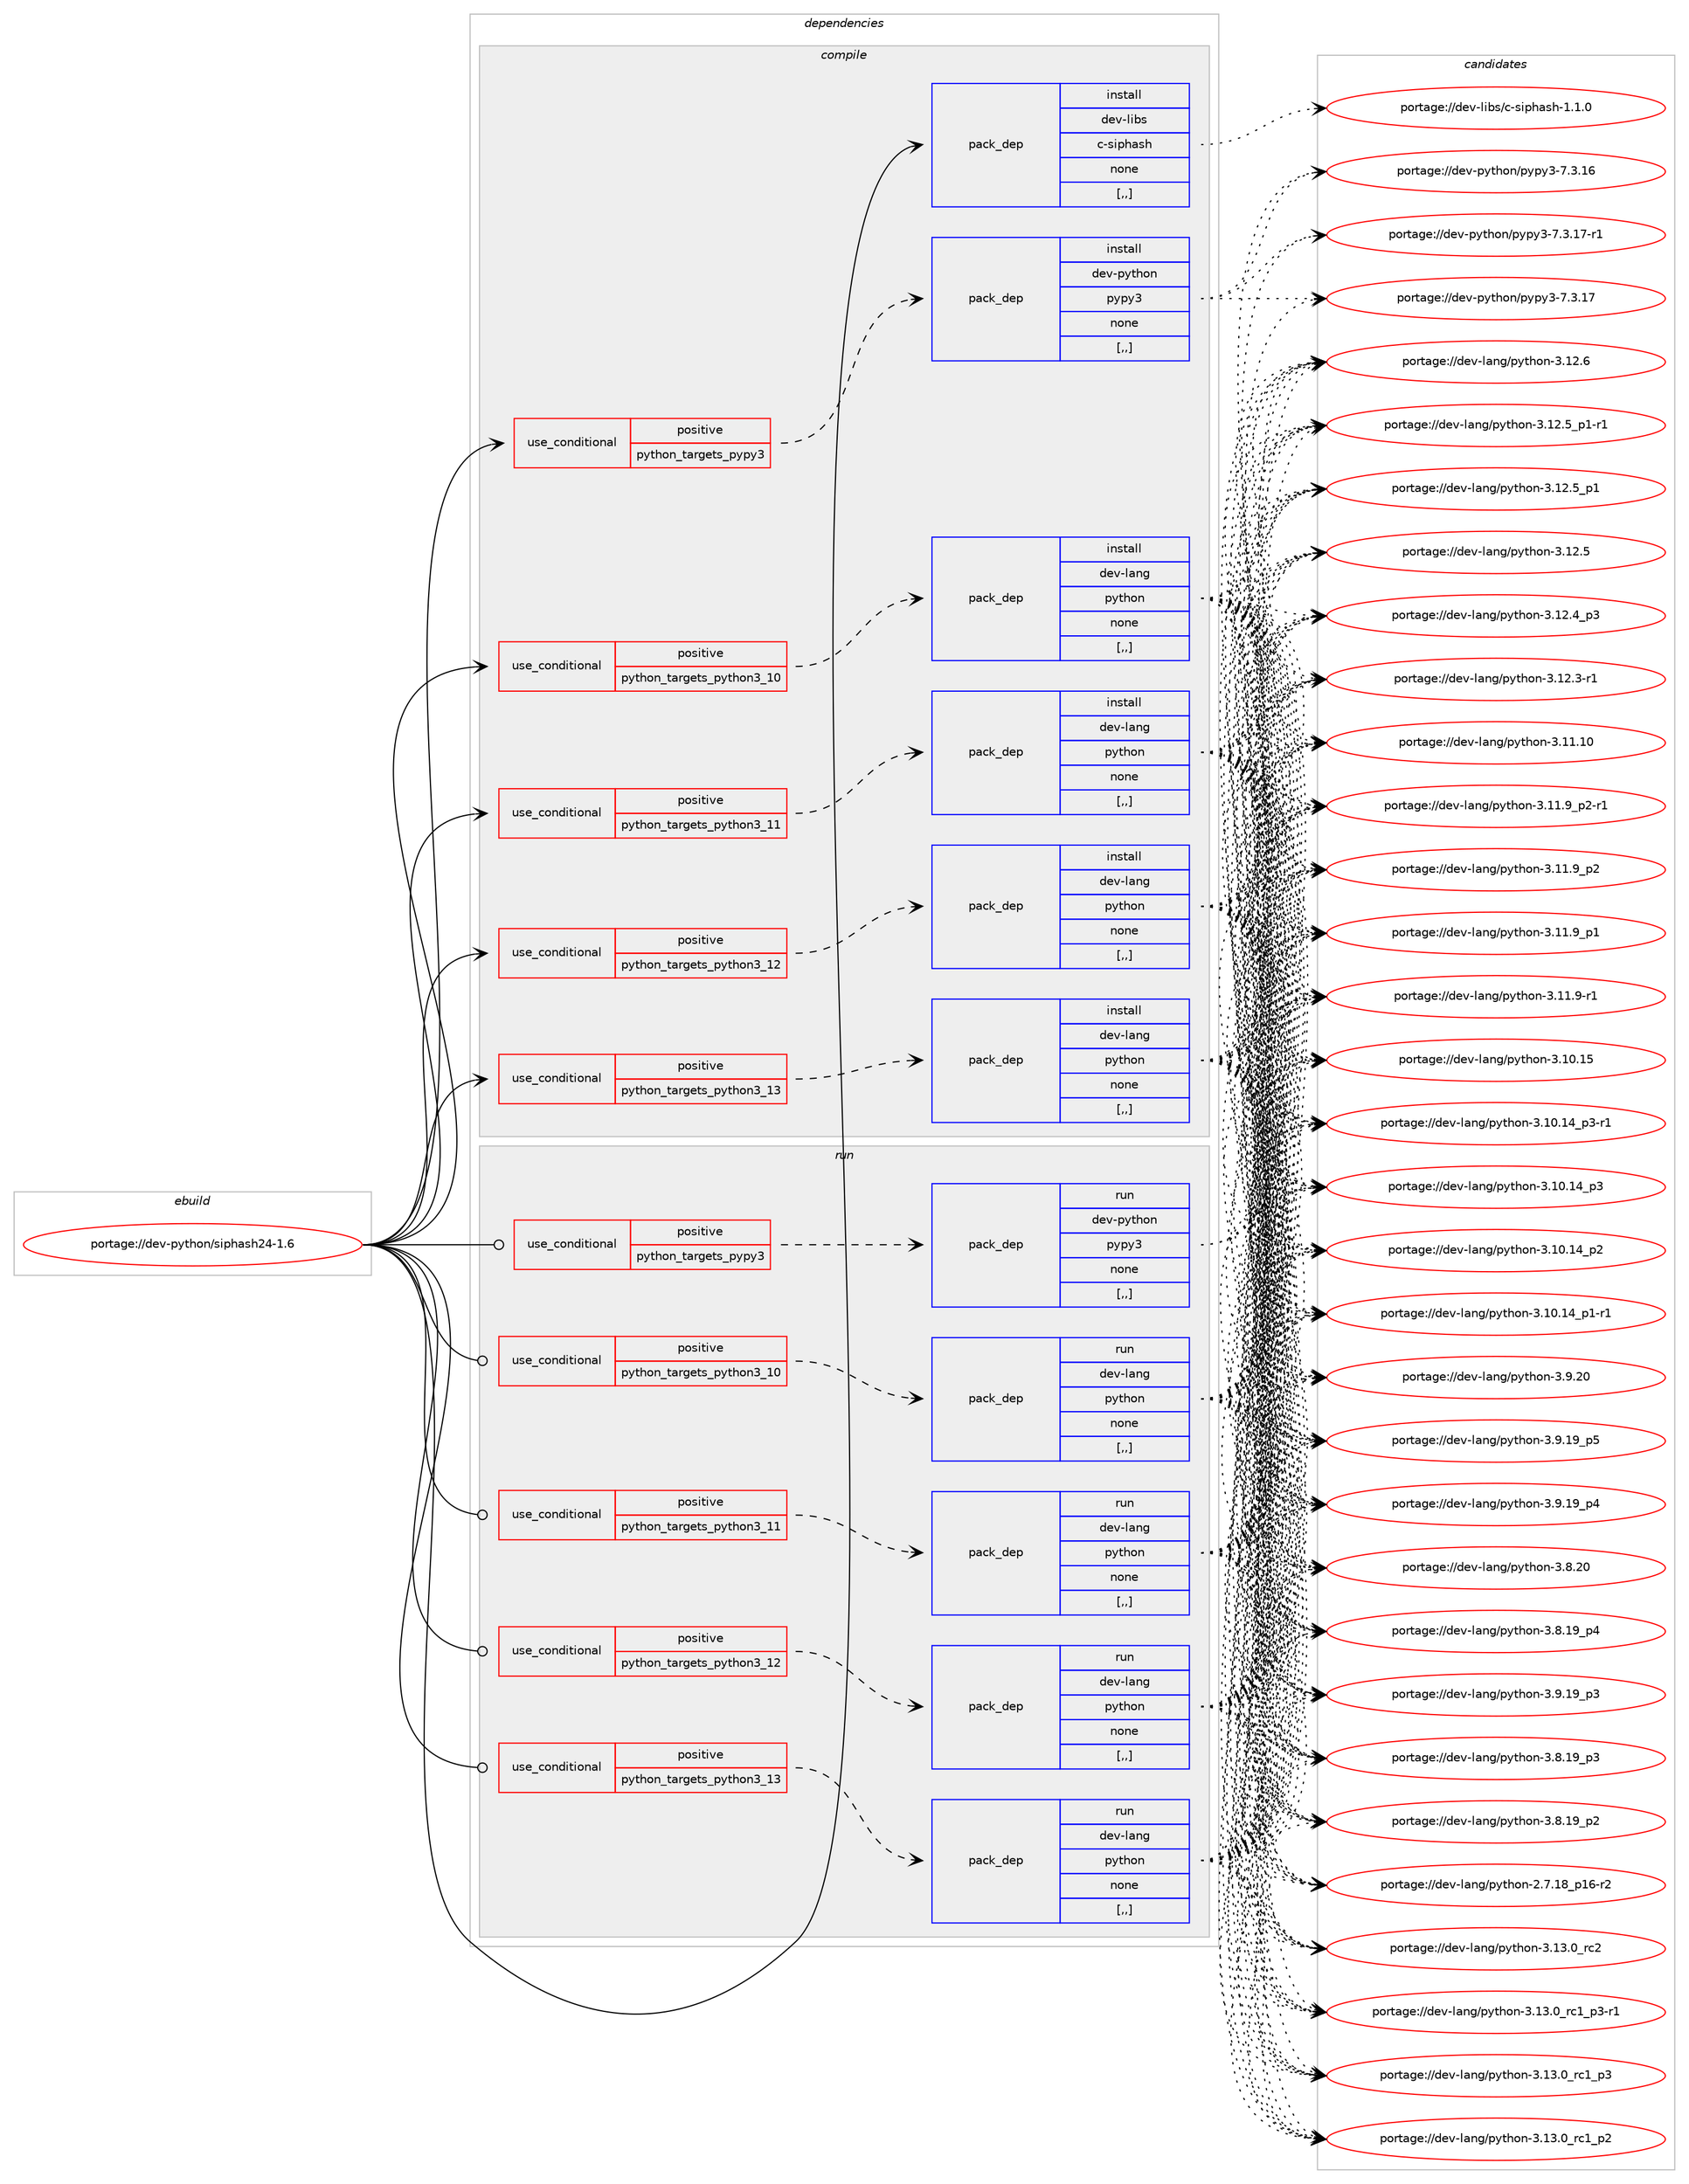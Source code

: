 digraph prolog {

# *************
# Graph options
# *************

newrank=true;
concentrate=true;
compound=true;
graph [rankdir=LR,fontname=Helvetica,fontsize=10,ranksep=1.5];#, ranksep=2.5, nodesep=0.2];
edge  [arrowhead=vee];
node  [fontname=Helvetica,fontsize=10];

# **********
# The ebuild
# **********

subgraph cluster_leftcol {
color=gray;
label=<<i>ebuild</i>>;
id [label="portage://dev-python/siphash24-1.6", color=red, width=4, href="../dev-python/siphash24-1.6.svg"];
}

# ****************
# The dependencies
# ****************

subgraph cluster_midcol {
color=gray;
label=<<i>dependencies</i>>;
subgraph cluster_compile {
fillcolor="#eeeeee";
style=filled;
label=<<i>compile</i>>;
subgraph cond170293 {
dependency658802 [label=<<TABLE BORDER="0" CELLBORDER="1" CELLSPACING="0" CELLPADDING="4"><TR><TD ROWSPAN="3" CELLPADDING="10">use_conditional</TD></TR><TR><TD>positive</TD></TR><TR><TD>python_targets_pypy3</TD></TR></TABLE>>, shape=none, color=red];
subgraph pack483647 {
dependency658803 [label=<<TABLE BORDER="0" CELLBORDER="1" CELLSPACING="0" CELLPADDING="4" WIDTH="220"><TR><TD ROWSPAN="6" CELLPADDING="30">pack_dep</TD></TR><TR><TD WIDTH="110">install</TD></TR><TR><TD>dev-python</TD></TR><TR><TD>pypy3</TD></TR><TR><TD>none</TD></TR><TR><TD>[,,]</TD></TR></TABLE>>, shape=none, color=blue];
}
dependency658802:e -> dependency658803:w [weight=20,style="dashed",arrowhead="vee"];
}
id:e -> dependency658802:w [weight=20,style="solid",arrowhead="vee"];
subgraph cond170294 {
dependency658804 [label=<<TABLE BORDER="0" CELLBORDER="1" CELLSPACING="0" CELLPADDING="4"><TR><TD ROWSPAN="3" CELLPADDING="10">use_conditional</TD></TR><TR><TD>positive</TD></TR><TR><TD>python_targets_python3_10</TD></TR></TABLE>>, shape=none, color=red];
subgraph pack483648 {
dependency658805 [label=<<TABLE BORDER="0" CELLBORDER="1" CELLSPACING="0" CELLPADDING="4" WIDTH="220"><TR><TD ROWSPAN="6" CELLPADDING="30">pack_dep</TD></TR><TR><TD WIDTH="110">install</TD></TR><TR><TD>dev-lang</TD></TR><TR><TD>python</TD></TR><TR><TD>none</TD></TR><TR><TD>[,,]</TD></TR></TABLE>>, shape=none, color=blue];
}
dependency658804:e -> dependency658805:w [weight=20,style="dashed",arrowhead="vee"];
}
id:e -> dependency658804:w [weight=20,style="solid",arrowhead="vee"];
subgraph cond170295 {
dependency658806 [label=<<TABLE BORDER="0" CELLBORDER="1" CELLSPACING="0" CELLPADDING="4"><TR><TD ROWSPAN="3" CELLPADDING="10">use_conditional</TD></TR><TR><TD>positive</TD></TR><TR><TD>python_targets_python3_11</TD></TR></TABLE>>, shape=none, color=red];
subgraph pack483649 {
dependency658807 [label=<<TABLE BORDER="0" CELLBORDER="1" CELLSPACING="0" CELLPADDING="4" WIDTH="220"><TR><TD ROWSPAN="6" CELLPADDING="30">pack_dep</TD></TR><TR><TD WIDTH="110">install</TD></TR><TR><TD>dev-lang</TD></TR><TR><TD>python</TD></TR><TR><TD>none</TD></TR><TR><TD>[,,]</TD></TR></TABLE>>, shape=none, color=blue];
}
dependency658806:e -> dependency658807:w [weight=20,style="dashed",arrowhead="vee"];
}
id:e -> dependency658806:w [weight=20,style="solid",arrowhead="vee"];
subgraph cond170296 {
dependency658808 [label=<<TABLE BORDER="0" CELLBORDER="1" CELLSPACING="0" CELLPADDING="4"><TR><TD ROWSPAN="3" CELLPADDING="10">use_conditional</TD></TR><TR><TD>positive</TD></TR><TR><TD>python_targets_python3_12</TD></TR></TABLE>>, shape=none, color=red];
subgraph pack483650 {
dependency658809 [label=<<TABLE BORDER="0" CELLBORDER="1" CELLSPACING="0" CELLPADDING="4" WIDTH="220"><TR><TD ROWSPAN="6" CELLPADDING="30">pack_dep</TD></TR><TR><TD WIDTH="110">install</TD></TR><TR><TD>dev-lang</TD></TR><TR><TD>python</TD></TR><TR><TD>none</TD></TR><TR><TD>[,,]</TD></TR></TABLE>>, shape=none, color=blue];
}
dependency658808:e -> dependency658809:w [weight=20,style="dashed",arrowhead="vee"];
}
id:e -> dependency658808:w [weight=20,style="solid",arrowhead="vee"];
subgraph cond170297 {
dependency658810 [label=<<TABLE BORDER="0" CELLBORDER="1" CELLSPACING="0" CELLPADDING="4"><TR><TD ROWSPAN="3" CELLPADDING="10">use_conditional</TD></TR><TR><TD>positive</TD></TR><TR><TD>python_targets_python3_13</TD></TR></TABLE>>, shape=none, color=red];
subgraph pack483651 {
dependency658811 [label=<<TABLE BORDER="0" CELLBORDER="1" CELLSPACING="0" CELLPADDING="4" WIDTH="220"><TR><TD ROWSPAN="6" CELLPADDING="30">pack_dep</TD></TR><TR><TD WIDTH="110">install</TD></TR><TR><TD>dev-lang</TD></TR><TR><TD>python</TD></TR><TR><TD>none</TD></TR><TR><TD>[,,]</TD></TR></TABLE>>, shape=none, color=blue];
}
dependency658810:e -> dependency658811:w [weight=20,style="dashed",arrowhead="vee"];
}
id:e -> dependency658810:w [weight=20,style="solid",arrowhead="vee"];
subgraph pack483652 {
dependency658812 [label=<<TABLE BORDER="0" CELLBORDER="1" CELLSPACING="0" CELLPADDING="4" WIDTH="220"><TR><TD ROWSPAN="6" CELLPADDING="30">pack_dep</TD></TR><TR><TD WIDTH="110">install</TD></TR><TR><TD>dev-libs</TD></TR><TR><TD>c-siphash</TD></TR><TR><TD>none</TD></TR><TR><TD>[,,]</TD></TR></TABLE>>, shape=none, color=blue];
}
id:e -> dependency658812:w [weight=20,style="solid",arrowhead="vee"];
}
subgraph cluster_compileandrun {
fillcolor="#eeeeee";
style=filled;
label=<<i>compile and run</i>>;
}
subgraph cluster_run {
fillcolor="#eeeeee";
style=filled;
label=<<i>run</i>>;
subgraph cond170298 {
dependency658813 [label=<<TABLE BORDER="0" CELLBORDER="1" CELLSPACING="0" CELLPADDING="4"><TR><TD ROWSPAN="3" CELLPADDING="10">use_conditional</TD></TR><TR><TD>positive</TD></TR><TR><TD>python_targets_pypy3</TD></TR></TABLE>>, shape=none, color=red];
subgraph pack483653 {
dependency658814 [label=<<TABLE BORDER="0" CELLBORDER="1" CELLSPACING="0" CELLPADDING="4" WIDTH="220"><TR><TD ROWSPAN="6" CELLPADDING="30">pack_dep</TD></TR><TR><TD WIDTH="110">run</TD></TR><TR><TD>dev-python</TD></TR><TR><TD>pypy3</TD></TR><TR><TD>none</TD></TR><TR><TD>[,,]</TD></TR></TABLE>>, shape=none, color=blue];
}
dependency658813:e -> dependency658814:w [weight=20,style="dashed",arrowhead="vee"];
}
id:e -> dependency658813:w [weight=20,style="solid",arrowhead="odot"];
subgraph cond170299 {
dependency658815 [label=<<TABLE BORDER="0" CELLBORDER="1" CELLSPACING="0" CELLPADDING="4"><TR><TD ROWSPAN="3" CELLPADDING="10">use_conditional</TD></TR><TR><TD>positive</TD></TR><TR><TD>python_targets_python3_10</TD></TR></TABLE>>, shape=none, color=red];
subgraph pack483654 {
dependency658816 [label=<<TABLE BORDER="0" CELLBORDER="1" CELLSPACING="0" CELLPADDING="4" WIDTH="220"><TR><TD ROWSPAN="6" CELLPADDING="30">pack_dep</TD></TR><TR><TD WIDTH="110">run</TD></TR><TR><TD>dev-lang</TD></TR><TR><TD>python</TD></TR><TR><TD>none</TD></TR><TR><TD>[,,]</TD></TR></TABLE>>, shape=none, color=blue];
}
dependency658815:e -> dependency658816:w [weight=20,style="dashed",arrowhead="vee"];
}
id:e -> dependency658815:w [weight=20,style="solid",arrowhead="odot"];
subgraph cond170300 {
dependency658817 [label=<<TABLE BORDER="0" CELLBORDER="1" CELLSPACING="0" CELLPADDING="4"><TR><TD ROWSPAN="3" CELLPADDING="10">use_conditional</TD></TR><TR><TD>positive</TD></TR><TR><TD>python_targets_python3_11</TD></TR></TABLE>>, shape=none, color=red];
subgraph pack483655 {
dependency658818 [label=<<TABLE BORDER="0" CELLBORDER="1" CELLSPACING="0" CELLPADDING="4" WIDTH="220"><TR><TD ROWSPAN="6" CELLPADDING="30">pack_dep</TD></TR><TR><TD WIDTH="110">run</TD></TR><TR><TD>dev-lang</TD></TR><TR><TD>python</TD></TR><TR><TD>none</TD></TR><TR><TD>[,,]</TD></TR></TABLE>>, shape=none, color=blue];
}
dependency658817:e -> dependency658818:w [weight=20,style="dashed",arrowhead="vee"];
}
id:e -> dependency658817:w [weight=20,style="solid",arrowhead="odot"];
subgraph cond170301 {
dependency658819 [label=<<TABLE BORDER="0" CELLBORDER="1" CELLSPACING="0" CELLPADDING="4"><TR><TD ROWSPAN="3" CELLPADDING="10">use_conditional</TD></TR><TR><TD>positive</TD></TR><TR><TD>python_targets_python3_12</TD></TR></TABLE>>, shape=none, color=red];
subgraph pack483656 {
dependency658820 [label=<<TABLE BORDER="0" CELLBORDER="1" CELLSPACING="0" CELLPADDING="4" WIDTH="220"><TR><TD ROWSPAN="6" CELLPADDING="30">pack_dep</TD></TR><TR><TD WIDTH="110">run</TD></TR><TR><TD>dev-lang</TD></TR><TR><TD>python</TD></TR><TR><TD>none</TD></TR><TR><TD>[,,]</TD></TR></TABLE>>, shape=none, color=blue];
}
dependency658819:e -> dependency658820:w [weight=20,style="dashed",arrowhead="vee"];
}
id:e -> dependency658819:w [weight=20,style="solid",arrowhead="odot"];
subgraph cond170302 {
dependency658821 [label=<<TABLE BORDER="0" CELLBORDER="1" CELLSPACING="0" CELLPADDING="4"><TR><TD ROWSPAN="3" CELLPADDING="10">use_conditional</TD></TR><TR><TD>positive</TD></TR><TR><TD>python_targets_python3_13</TD></TR></TABLE>>, shape=none, color=red];
subgraph pack483657 {
dependency658822 [label=<<TABLE BORDER="0" CELLBORDER="1" CELLSPACING="0" CELLPADDING="4" WIDTH="220"><TR><TD ROWSPAN="6" CELLPADDING="30">pack_dep</TD></TR><TR><TD WIDTH="110">run</TD></TR><TR><TD>dev-lang</TD></TR><TR><TD>python</TD></TR><TR><TD>none</TD></TR><TR><TD>[,,]</TD></TR></TABLE>>, shape=none, color=blue];
}
dependency658821:e -> dependency658822:w [weight=20,style="dashed",arrowhead="vee"];
}
id:e -> dependency658821:w [weight=20,style="solid",arrowhead="odot"];
}
}

# **************
# The candidates
# **************

subgraph cluster_choices {
rank=same;
color=gray;
label=<<i>candidates</i>>;

subgraph choice483647 {
color=black;
nodesep=1;
choice100101118451121211161041111104711212111212151455546514649554511449 [label="portage://dev-python/pypy3-7.3.17-r1", color=red, width=4,href="../dev-python/pypy3-7.3.17-r1.svg"];
choice10010111845112121116104111110471121211121215145554651464955 [label="portage://dev-python/pypy3-7.3.17", color=red, width=4,href="../dev-python/pypy3-7.3.17.svg"];
choice10010111845112121116104111110471121211121215145554651464954 [label="portage://dev-python/pypy3-7.3.16", color=red, width=4,href="../dev-python/pypy3-7.3.16.svg"];
dependency658803:e -> choice100101118451121211161041111104711212111212151455546514649554511449:w [style=dotted,weight="100"];
dependency658803:e -> choice10010111845112121116104111110471121211121215145554651464955:w [style=dotted,weight="100"];
dependency658803:e -> choice10010111845112121116104111110471121211121215145554651464954:w [style=dotted,weight="100"];
}
subgraph choice483648 {
color=black;
nodesep=1;
choice10010111845108971101034711212111610411111045514649514648951149950 [label="portage://dev-lang/python-3.13.0_rc2", color=red, width=4,href="../dev-lang/python-3.13.0_rc2.svg"];
choice1001011184510897110103471121211161041111104551464951464895114994995112514511449 [label="portage://dev-lang/python-3.13.0_rc1_p3-r1", color=red, width=4,href="../dev-lang/python-3.13.0_rc1_p3-r1.svg"];
choice100101118451089711010347112121116104111110455146495146489511499499511251 [label="portage://dev-lang/python-3.13.0_rc1_p3", color=red, width=4,href="../dev-lang/python-3.13.0_rc1_p3.svg"];
choice100101118451089711010347112121116104111110455146495146489511499499511250 [label="portage://dev-lang/python-3.13.0_rc1_p2", color=red, width=4,href="../dev-lang/python-3.13.0_rc1_p2.svg"];
choice10010111845108971101034711212111610411111045514649504654 [label="portage://dev-lang/python-3.12.6", color=red, width=4,href="../dev-lang/python-3.12.6.svg"];
choice1001011184510897110103471121211161041111104551464950465395112494511449 [label="portage://dev-lang/python-3.12.5_p1-r1", color=red, width=4,href="../dev-lang/python-3.12.5_p1-r1.svg"];
choice100101118451089711010347112121116104111110455146495046539511249 [label="portage://dev-lang/python-3.12.5_p1", color=red, width=4,href="../dev-lang/python-3.12.5_p1.svg"];
choice10010111845108971101034711212111610411111045514649504653 [label="portage://dev-lang/python-3.12.5", color=red, width=4,href="../dev-lang/python-3.12.5.svg"];
choice100101118451089711010347112121116104111110455146495046529511251 [label="portage://dev-lang/python-3.12.4_p3", color=red, width=4,href="../dev-lang/python-3.12.4_p3.svg"];
choice100101118451089711010347112121116104111110455146495046514511449 [label="portage://dev-lang/python-3.12.3-r1", color=red, width=4,href="../dev-lang/python-3.12.3-r1.svg"];
choice1001011184510897110103471121211161041111104551464949464948 [label="portage://dev-lang/python-3.11.10", color=red, width=4,href="../dev-lang/python-3.11.10.svg"];
choice1001011184510897110103471121211161041111104551464949465795112504511449 [label="portage://dev-lang/python-3.11.9_p2-r1", color=red, width=4,href="../dev-lang/python-3.11.9_p2-r1.svg"];
choice100101118451089711010347112121116104111110455146494946579511250 [label="portage://dev-lang/python-3.11.9_p2", color=red, width=4,href="../dev-lang/python-3.11.9_p2.svg"];
choice100101118451089711010347112121116104111110455146494946579511249 [label="portage://dev-lang/python-3.11.9_p1", color=red, width=4,href="../dev-lang/python-3.11.9_p1.svg"];
choice100101118451089711010347112121116104111110455146494946574511449 [label="portage://dev-lang/python-3.11.9-r1", color=red, width=4,href="../dev-lang/python-3.11.9-r1.svg"];
choice1001011184510897110103471121211161041111104551464948464953 [label="portage://dev-lang/python-3.10.15", color=red, width=4,href="../dev-lang/python-3.10.15.svg"];
choice100101118451089711010347112121116104111110455146494846495295112514511449 [label="portage://dev-lang/python-3.10.14_p3-r1", color=red, width=4,href="../dev-lang/python-3.10.14_p3-r1.svg"];
choice10010111845108971101034711212111610411111045514649484649529511251 [label="portage://dev-lang/python-3.10.14_p3", color=red, width=4,href="../dev-lang/python-3.10.14_p3.svg"];
choice10010111845108971101034711212111610411111045514649484649529511250 [label="portage://dev-lang/python-3.10.14_p2", color=red, width=4,href="../dev-lang/python-3.10.14_p2.svg"];
choice100101118451089711010347112121116104111110455146494846495295112494511449 [label="portage://dev-lang/python-3.10.14_p1-r1", color=red, width=4,href="../dev-lang/python-3.10.14_p1-r1.svg"];
choice10010111845108971101034711212111610411111045514657465048 [label="portage://dev-lang/python-3.9.20", color=red, width=4,href="../dev-lang/python-3.9.20.svg"];
choice100101118451089711010347112121116104111110455146574649579511253 [label="portage://dev-lang/python-3.9.19_p5", color=red, width=4,href="../dev-lang/python-3.9.19_p5.svg"];
choice100101118451089711010347112121116104111110455146574649579511252 [label="portage://dev-lang/python-3.9.19_p4", color=red, width=4,href="../dev-lang/python-3.9.19_p4.svg"];
choice100101118451089711010347112121116104111110455146574649579511251 [label="portage://dev-lang/python-3.9.19_p3", color=red, width=4,href="../dev-lang/python-3.9.19_p3.svg"];
choice10010111845108971101034711212111610411111045514656465048 [label="portage://dev-lang/python-3.8.20", color=red, width=4,href="../dev-lang/python-3.8.20.svg"];
choice100101118451089711010347112121116104111110455146564649579511252 [label="portage://dev-lang/python-3.8.19_p4", color=red, width=4,href="../dev-lang/python-3.8.19_p4.svg"];
choice100101118451089711010347112121116104111110455146564649579511251 [label="portage://dev-lang/python-3.8.19_p3", color=red, width=4,href="../dev-lang/python-3.8.19_p3.svg"];
choice100101118451089711010347112121116104111110455146564649579511250 [label="portage://dev-lang/python-3.8.19_p2", color=red, width=4,href="../dev-lang/python-3.8.19_p2.svg"];
choice100101118451089711010347112121116104111110455046554649569511249544511450 [label="portage://dev-lang/python-2.7.18_p16-r2", color=red, width=4,href="../dev-lang/python-2.7.18_p16-r2.svg"];
dependency658805:e -> choice10010111845108971101034711212111610411111045514649514648951149950:w [style=dotted,weight="100"];
dependency658805:e -> choice1001011184510897110103471121211161041111104551464951464895114994995112514511449:w [style=dotted,weight="100"];
dependency658805:e -> choice100101118451089711010347112121116104111110455146495146489511499499511251:w [style=dotted,weight="100"];
dependency658805:e -> choice100101118451089711010347112121116104111110455146495146489511499499511250:w [style=dotted,weight="100"];
dependency658805:e -> choice10010111845108971101034711212111610411111045514649504654:w [style=dotted,weight="100"];
dependency658805:e -> choice1001011184510897110103471121211161041111104551464950465395112494511449:w [style=dotted,weight="100"];
dependency658805:e -> choice100101118451089711010347112121116104111110455146495046539511249:w [style=dotted,weight="100"];
dependency658805:e -> choice10010111845108971101034711212111610411111045514649504653:w [style=dotted,weight="100"];
dependency658805:e -> choice100101118451089711010347112121116104111110455146495046529511251:w [style=dotted,weight="100"];
dependency658805:e -> choice100101118451089711010347112121116104111110455146495046514511449:w [style=dotted,weight="100"];
dependency658805:e -> choice1001011184510897110103471121211161041111104551464949464948:w [style=dotted,weight="100"];
dependency658805:e -> choice1001011184510897110103471121211161041111104551464949465795112504511449:w [style=dotted,weight="100"];
dependency658805:e -> choice100101118451089711010347112121116104111110455146494946579511250:w [style=dotted,weight="100"];
dependency658805:e -> choice100101118451089711010347112121116104111110455146494946579511249:w [style=dotted,weight="100"];
dependency658805:e -> choice100101118451089711010347112121116104111110455146494946574511449:w [style=dotted,weight="100"];
dependency658805:e -> choice1001011184510897110103471121211161041111104551464948464953:w [style=dotted,weight="100"];
dependency658805:e -> choice100101118451089711010347112121116104111110455146494846495295112514511449:w [style=dotted,weight="100"];
dependency658805:e -> choice10010111845108971101034711212111610411111045514649484649529511251:w [style=dotted,weight="100"];
dependency658805:e -> choice10010111845108971101034711212111610411111045514649484649529511250:w [style=dotted,weight="100"];
dependency658805:e -> choice100101118451089711010347112121116104111110455146494846495295112494511449:w [style=dotted,weight="100"];
dependency658805:e -> choice10010111845108971101034711212111610411111045514657465048:w [style=dotted,weight="100"];
dependency658805:e -> choice100101118451089711010347112121116104111110455146574649579511253:w [style=dotted,weight="100"];
dependency658805:e -> choice100101118451089711010347112121116104111110455146574649579511252:w [style=dotted,weight="100"];
dependency658805:e -> choice100101118451089711010347112121116104111110455146574649579511251:w [style=dotted,weight="100"];
dependency658805:e -> choice10010111845108971101034711212111610411111045514656465048:w [style=dotted,weight="100"];
dependency658805:e -> choice100101118451089711010347112121116104111110455146564649579511252:w [style=dotted,weight="100"];
dependency658805:e -> choice100101118451089711010347112121116104111110455146564649579511251:w [style=dotted,weight="100"];
dependency658805:e -> choice100101118451089711010347112121116104111110455146564649579511250:w [style=dotted,weight="100"];
dependency658805:e -> choice100101118451089711010347112121116104111110455046554649569511249544511450:w [style=dotted,weight="100"];
}
subgraph choice483649 {
color=black;
nodesep=1;
choice10010111845108971101034711212111610411111045514649514648951149950 [label="portage://dev-lang/python-3.13.0_rc2", color=red, width=4,href="../dev-lang/python-3.13.0_rc2.svg"];
choice1001011184510897110103471121211161041111104551464951464895114994995112514511449 [label="portage://dev-lang/python-3.13.0_rc1_p3-r1", color=red, width=4,href="../dev-lang/python-3.13.0_rc1_p3-r1.svg"];
choice100101118451089711010347112121116104111110455146495146489511499499511251 [label="portage://dev-lang/python-3.13.0_rc1_p3", color=red, width=4,href="../dev-lang/python-3.13.0_rc1_p3.svg"];
choice100101118451089711010347112121116104111110455146495146489511499499511250 [label="portage://dev-lang/python-3.13.0_rc1_p2", color=red, width=4,href="../dev-lang/python-3.13.0_rc1_p2.svg"];
choice10010111845108971101034711212111610411111045514649504654 [label="portage://dev-lang/python-3.12.6", color=red, width=4,href="../dev-lang/python-3.12.6.svg"];
choice1001011184510897110103471121211161041111104551464950465395112494511449 [label="portage://dev-lang/python-3.12.5_p1-r1", color=red, width=4,href="../dev-lang/python-3.12.5_p1-r1.svg"];
choice100101118451089711010347112121116104111110455146495046539511249 [label="portage://dev-lang/python-3.12.5_p1", color=red, width=4,href="../dev-lang/python-3.12.5_p1.svg"];
choice10010111845108971101034711212111610411111045514649504653 [label="portage://dev-lang/python-3.12.5", color=red, width=4,href="../dev-lang/python-3.12.5.svg"];
choice100101118451089711010347112121116104111110455146495046529511251 [label="portage://dev-lang/python-3.12.4_p3", color=red, width=4,href="../dev-lang/python-3.12.4_p3.svg"];
choice100101118451089711010347112121116104111110455146495046514511449 [label="portage://dev-lang/python-3.12.3-r1", color=red, width=4,href="../dev-lang/python-3.12.3-r1.svg"];
choice1001011184510897110103471121211161041111104551464949464948 [label="portage://dev-lang/python-3.11.10", color=red, width=4,href="../dev-lang/python-3.11.10.svg"];
choice1001011184510897110103471121211161041111104551464949465795112504511449 [label="portage://dev-lang/python-3.11.9_p2-r1", color=red, width=4,href="../dev-lang/python-3.11.9_p2-r1.svg"];
choice100101118451089711010347112121116104111110455146494946579511250 [label="portage://dev-lang/python-3.11.9_p2", color=red, width=4,href="../dev-lang/python-3.11.9_p2.svg"];
choice100101118451089711010347112121116104111110455146494946579511249 [label="portage://dev-lang/python-3.11.9_p1", color=red, width=4,href="../dev-lang/python-3.11.9_p1.svg"];
choice100101118451089711010347112121116104111110455146494946574511449 [label="portage://dev-lang/python-3.11.9-r1", color=red, width=4,href="../dev-lang/python-3.11.9-r1.svg"];
choice1001011184510897110103471121211161041111104551464948464953 [label="portage://dev-lang/python-3.10.15", color=red, width=4,href="../dev-lang/python-3.10.15.svg"];
choice100101118451089711010347112121116104111110455146494846495295112514511449 [label="portage://dev-lang/python-3.10.14_p3-r1", color=red, width=4,href="../dev-lang/python-3.10.14_p3-r1.svg"];
choice10010111845108971101034711212111610411111045514649484649529511251 [label="portage://dev-lang/python-3.10.14_p3", color=red, width=4,href="../dev-lang/python-3.10.14_p3.svg"];
choice10010111845108971101034711212111610411111045514649484649529511250 [label="portage://dev-lang/python-3.10.14_p2", color=red, width=4,href="../dev-lang/python-3.10.14_p2.svg"];
choice100101118451089711010347112121116104111110455146494846495295112494511449 [label="portage://dev-lang/python-3.10.14_p1-r1", color=red, width=4,href="../dev-lang/python-3.10.14_p1-r1.svg"];
choice10010111845108971101034711212111610411111045514657465048 [label="portage://dev-lang/python-3.9.20", color=red, width=4,href="../dev-lang/python-3.9.20.svg"];
choice100101118451089711010347112121116104111110455146574649579511253 [label="portage://dev-lang/python-3.9.19_p5", color=red, width=4,href="../dev-lang/python-3.9.19_p5.svg"];
choice100101118451089711010347112121116104111110455146574649579511252 [label="portage://dev-lang/python-3.9.19_p4", color=red, width=4,href="../dev-lang/python-3.9.19_p4.svg"];
choice100101118451089711010347112121116104111110455146574649579511251 [label="portage://dev-lang/python-3.9.19_p3", color=red, width=4,href="../dev-lang/python-3.9.19_p3.svg"];
choice10010111845108971101034711212111610411111045514656465048 [label="portage://dev-lang/python-3.8.20", color=red, width=4,href="../dev-lang/python-3.8.20.svg"];
choice100101118451089711010347112121116104111110455146564649579511252 [label="portage://dev-lang/python-3.8.19_p4", color=red, width=4,href="../dev-lang/python-3.8.19_p4.svg"];
choice100101118451089711010347112121116104111110455146564649579511251 [label="portage://dev-lang/python-3.8.19_p3", color=red, width=4,href="../dev-lang/python-3.8.19_p3.svg"];
choice100101118451089711010347112121116104111110455146564649579511250 [label="portage://dev-lang/python-3.8.19_p2", color=red, width=4,href="../dev-lang/python-3.8.19_p2.svg"];
choice100101118451089711010347112121116104111110455046554649569511249544511450 [label="portage://dev-lang/python-2.7.18_p16-r2", color=red, width=4,href="../dev-lang/python-2.7.18_p16-r2.svg"];
dependency658807:e -> choice10010111845108971101034711212111610411111045514649514648951149950:w [style=dotted,weight="100"];
dependency658807:e -> choice1001011184510897110103471121211161041111104551464951464895114994995112514511449:w [style=dotted,weight="100"];
dependency658807:e -> choice100101118451089711010347112121116104111110455146495146489511499499511251:w [style=dotted,weight="100"];
dependency658807:e -> choice100101118451089711010347112121116104111110455146495146489511499499511250:w [style=dotted,weight="100"];
dependency658807:e -> choice10010111845108971101034711212111610411111045514649504654:w [style=dotted,weight="100"];
dependency658807:e -> choice1001011184510897110103471121211161041111104551464950465395112494511449:w [style=dotted,weight="100"];
dependency658807:e -> choice100101118451089711010347112121116104111110455146495046539511249:w [style=dotted,weight="100"];
dependency658807:e -> choice10010111845108971101034711212111610411111045514649504653:w [style=dotted,weight="100"];
dependency658807:e -> choice100101118451089711010347112121116104111110455146495046529511251:w [style=dotted,weight="100"];
dependency658807:e -> choice100101118451089711010347112121116104111110455146495046514511449:w [style=dotted,weight="100"];
dependency658807:e -> choice1001011184510897110103471121211161041111104551464949464948:w [style=dotted,weight="100"];
dependency658807:e -> choice1001011184510897110103471121211161041111104551464949465795112504511449:w [style=dotted,weight="100"];
dependency658807:e -> choice100101118451089711010347112121116104111110455146494946579511250:w [style=dotted,weight="100"];
dependency658807:e -> choice100101118451089711010347112121116104111110455146494946579511249:w [style=dotted,weight="100"];
dependency658807:e -> choice100101118451089711010347112121116104111110455146494946574511449:w [style=dotted,weight="100"];
dependency658807:e -> choice1001011184510897110103471121211161041111104551464948464953:w [style=dotted,weight="100"];
dependency658807:e -> choice100101118451089711010347112121116104111110455146494846495295112514511449:w [style=dotted,weight="100"];
dependency658807:e -> choice10010111845108971101034711212111610411111045514649484649529511251:w [style=dotted,weight="100"];
dependency658807:e -> choice10010111845108971101034711212111610411111045514649484649529511250:w [style=dotted,weight="100"];
dependency658807:e -> choice100101118451089711010347112121116104111110455146494846495295112494511449:w [style=dotted,weight="100"];
dependency658807:e -> choice10010111845108971101034711212111610411111045514657465048:w [style=dotted,weight="100"];
dependency658807:e -> choice100101118451089711010347112121116104111110455146574649579511253:w [style=dotted,weight="100"];
dependency658807:e -> choice100101118451089711010347112121116104111110455146574649579511252:w [style=dotted,weight="100"];
dependency658807:e -> choice100101118451089711010347112121116104111110455146574649579511251:w [style=dotted,weight="100"];
dependency658807:e -> choice10010111845108971101034711212111610411111045514656465048:w [style=dotted,weight="100"];
dependency658807:e -> choice100101118451089711010347112121116104111110455146564649579511252:w [style=dotted,weight="100"];
dependency658807:e -> choice100101118451089711010347112121116104111110455146564649579511251:w [style=dotted,weight="100"];
dependency658807:e -> choice100101118451089711010347112121116104111110455146564649579511250:w [style=dotted,weight="100"];
dependency658807:e -> choice100101118451089711010347112121116104111110455046554649569511249544511450:w [style=dotted,weight="100"];
}
subgraph choice483650 {
color=black;
nodesep=1;
choice10010111845108971101034711212111610411111045514649514648951149950 [label="portage://dev-lang/python-3.13.0_rc2", color=red, width=4,href="../dev-lang/python-3.13.0_rc2.svg"];
choice1001011184510897110103471121211161041111104551464951464895114994995112514511449 [label="portage://dev-lang/python-3.13.0_rc1_p3-r1", color=red, width=4,href="../dev-lang/python-3.13.0_rc1_p3-r1.svg"];
choice100101118451089711010347112121116104111110455146495146489511499499511251 [label="portage://dev-lang/python-3.13.0_rc1_p3", color=red, width=4,href="../dev-lang/python-3.13.0_rc1_p3.svg"];
choice100101118451089711010347112121116104111110455146495146489511499499511250 [label="portage://dev-lang/python-3.13.0_rc1_p2", color=red, width=4,href="../dev-lang/python-3.13.0_rc1_p2.svg"];
choice10010111845108971101034711212111610411111045514649504654 [label="portage://dev-lang/python-3.12.6", color=red, width=4,href="../dev-lang/python-3.12.6.svg"];
choice1001011184510897110103471121211161041111104551464950465395112494511449 [label="portage://dev-lang/python-3.12.5_p1-r1", color=red, width=4,href="../dev-lang/python-3.12.5_p1-r1.svg"];
choice100101118451089711010347112121116104111110455146495046539511249 [label="portage://dev-lang/python-3.12.5_p1", color=red, width=4,href="../dev-lang/python-3.12.5_p1.svg"];
choice10010111845108971101034711212111610411111045514649504653 [label="portage://dev-lang/python-3.12.5", color=red, width=4,href="../dev-lang/python-3.12.5.svg"];
choice100101118451089711010347112121116104111110455146495046529511251 [label="portage://dev-lang/python-3.12.4_p3", color=red, width=4,href="../dev-lang/python-3.12.4_p3.svg"];
choice100101118451089711010347112121116104111110455146495046514511449 [label="portage://dev-lang/python-3.12.3-r1", color=red, width=4,href="../dev-lang/python-3.12.3-r1.svg"];
choice1001011184510897110103471121211161041111104551464949464948 [label="portage://dev-lang/python-3.11.10", color=red, width=4,href="../dev-lang/python-3.11.10.svg"];
choice1001011184510897110103471121211161041111104551464949465795112504511449 [label="portage://dev-lang/python-3.11.9_p2-r1", color=red, width=4,href="../dev-lang/python-3.11.9_p2-r1.svg"];
choice100101118451089711010347112121116104111110455146494946579511250 [label="portage://dev-lang/python-3.11.9_p2", color=red, width=4,href="../dev-lang/python-3.11.9_p2.svg"];
choice100101118451089711010347112121116104111110455146494946579511249 [label="portage://dev-lang/python-3.11.9_p1", color=red, width=4,href="../dev-lang/python-3.11.9_p1.svg"];
choice100101118451089711010347112121116104111110455146494946574511449 [label="portage://dev-lang/python-3.11.9-r1", color=red, width=4,href="../dev-lang/python-3.11.9-r1.svg"];
choice1001011184510897110103471121211161041111104551464948464953 [label="portage://dev-lang/python-3.10.15", color=red, width=4,href="../dev-lang/python-3.10.15.svg"];
choice100101118451089711010347112121116104111110455146494846495295112514511449 [label="portage://dev-lang/python-3.10.14_p3-r1", color=red, width=4,href="../dev-lang/python-3.10.14_p3-r1.svg"];
choice10010111845108971101034711212111610411111045514649484649529511251 [label="portage://dev-lang/python-3.10.14_p3", color=red, width=4,href="../dev-lang/python-3.10.14_p3.svg"];
choice10010111845108971101034711212111610411111045514649484649529511250 [label="portage://dev-lang/python-3.10.14_p2", color=red, width=4,href="../dev-lang/python-3.10.14_p2.svg"];
choice100101118451089711010347112121116104111110455146494846495295112494511449 [label="portage://dev-lang/python-3.10.14_p1-r1", color=red, width=4,href="../dev-lang/python-3.10.14_p1-r1.svg"];
choice10010111845108971101034711212111610411111045514657465048 [label="portage://dev-lang/python-3.9.20", color=red, width=4,href="../dev-lang/python-3.9.20.svg"];
choice100101118451089711010347112121116104111110455146574649579511253 [label="portage://dev-lang/python-3.9.19_p5", color=red, width=4,href="../dev-lang/python-3.9.19_p5.svg"];
choice100101118451089711010347112121116104111110455146574649579511252 [label="portage://dev-lang/python-3.9.19_p4", color=red, width=4,href="../dev-lang/python-3.9.19_p4.svg"];
choice100101118451089711010347112121116104111110455146574649579511251 [label="portage://dev-lang/python-3.9.19_p3", color=red, width=4,href="../dev-lang/python-3.9.19_p3.svg"];
choice10010111845108971101034711212111610411111045514656465048 [label="portage://dev-lang/python-3.8.20", color=red, width=4,href="../dev-lang/python-3.8.20.svg"];
choice100101118451089711010347112121116104111110455146564649579511252 [label="portage://dev-lang/python-3.8.19_p4", color=red, width=4,href="../dev-lang/python-3.8.19_p4.svg"];
choice100101118451089711010347112121116104111110455146564649579511251 [label="portage://dev-lang/python-3.8.19_p3", color=red, width=4,href="../dev-lang/python-3.8.19_p3.svg"];
choice100101118451089711010347112121116104111110455146564649579511250 [label="portage://dev-lang/python-3.8.19_p2", color=red, width=4,href="../dev-lang/python-3.8.19_p2.svg"];
choice100101118451089711010347112121116104111110455046554649569511249544511450 [label="portage://dev-lang/python-2.7.18_p16-r2", color=red, width=4,href="../dev-lang/python-2.7.18_p16-r2.svg"];
dependency658809:e -> choice10010111845108971101034711212111610411111045514649514648951149950:w [style=dotted,weight="100"];
dependency658809:e -> choice1001011184510897110103471121211161041111104551464951464895114994995112514511449:w [style=dotted,weight="100"];
dependency658809:e -> choice100101118451089711010347112121116104111110455146495146489511499499511251:w [style=dotted,weight="100"];
dependency658809:e -> choice100101118451089711010347112121116104111110455146495146489511499499511250:w [style=dotted,weight="100"];
dependency658809:e -> choice10010111845108971101034711212111610411111045514649504654:w [style=dotted,weight="100"];
dependency658809:e -> choice1001011184510897110103471121211161041111104551464950465395112494511449:w [style=dotted,weight="100"];
dependency658809:e -> choice100101118451089711010347112121116104111110455146495046539511249:w [style=dotted,weight="100"];
dependency658809:e -> choice10010111845108971101034711212111610411111045514649504653:w [style=dotted,weight="100"];
dependency658809:e -> choice100101118451089711010347112121116104111110455146495046529511251:w [style=dotted,weight="100"];
dependency658809:e -> choice100101118451089711010347112121116104111110455146495046514511449:w [style=dotted,weight="100"];
dependency658809:e -> choice1001011184510897110103471121211161041111104551464949464948:w [style=dotted,weight="100"];
dependency658809:e -> choice1001011184510897110103471121211161041111104551464949465795112504511449:w [style=dotted,weight="100"];
dependency658809:e -> choice100101118451089711010347112121116104111110455146494946579511250:w [style=dotted,weight="100"];
dependency658809:e -> choice100101118451089711010347112121116104111110455146494946579511249:w [style=dotted,weight="100"];
dependency658809:e -> choice100101118451089711010347112121116104111110455146494946574511449:w [style=dotted,weight="100"];
dependency658809:e -> choice1001011184510897110103471121211161041111104551464948464953:w [style=dotted,weight="100"];
dependency658809:e -> choice100101118451089711010347112121116104111110455146494846495295112514511449:w [style=dotted,weight="100"];
dependency658809:e -> choice10010111845108971101034711212111610411111045514649484649529511251:w [style=dotted,weight="100"];
dependency658809:e -> choice10010111845108971101034711212111610411111045514649484649529511250:w [style=dotted,weight="100"];
dependency658809:e -> choice100101118451089711010347112121116104111110455146494846495295112494511449:w [style=dotted,weight="100"];
dependency658809:e -> choice10010111845108971101034711212111610411111045514657465048:w [style=dotted,weight="100"];
dependency658809:e -> choice100101118451089711010347112121116104111110455146574649579511253:w [style=dotted,weight="100"];
dependency658809:e -> choice100101118451089711010347112121116104111110455146574649579511252:w [style=dotted,weight="100"];
dependency658809:e -> choice100101118451089711010347112121116104111110455146574649579511251:w [style=dotted,weight="100"];
dependency658809:e -> choice10010111845108971101034711212111610411111045514656465048:w [style=dotted,weight="100"];
dependency658809:e -> choice100101118451089711010347112121116104111110455146564649579511252:w [style=dotted,weight="100"];
dependency658809:e -> choice100101118451089711010347112121116104111110455146564649579511251:w [style=dotted,weight="100"];
dependency658809:e -> choice100101118451089711010347112121116104111110455146564649579511250:w [style=dotted,weight="100"];
dependency658809:e -> choice100101118451089711010347112121116104111110455046554649569511249544511450:w [style=dotted,weight="100"];
}
subgraph choice483651 {
color=black;
nodesep=1;
choice10010111845108971101034711212111610411111045514649514648951149950 [label="portage://dev-lang/python-3.13.0_rc2", color=red, width=4,href="../dev-lang/python-3.13.0_rc2.svg"];
choice1001011184510897110103471121211161041111104551464951464895114994995112514511449 [label="portage://dev-lang/python-3.13.0_rc1_p3-r1", color=red, width=4,href="../dev-lang/python-3.13.0_rc1_p3-r1.svg"];
choice100101118451089711010347112121116104111110455146495146489511499499511251 [label="portage://dev-lang/python-3.13.0_rc1_p3", color=red, width=4,href="../dev-lang/python-3.13.0_rc1_p3.svg"];
choice100101118451089711010347112121116104111110455146495146489511499499511250 [label="portage://dev-lang/python-3.13.0_rc1_p2", color=red, width=4,href="../dev-lang/python-3.13.0_rc1_p2.svg"];
choice10010111845108971101034711212111610411111045514649504654 [label="portage://dev-lang/python-3.12.6", color=red, width=4,href="../dev-lang/python-3.12.6.svg"];
choice1001011184510897110103471121211161041111104551464950465395112494511449 [label="portage://dev-lang/python-3.12.5_p1-r1", color=red, width=4,href="../dev-lang/python-3.12.5_p1-r1.svg"];
choice100101118451089711010347112121116104111110455146495046539511249 [label="portage://dev-lang/python-3.12.5_p1", color=red, width=4,href="../dev-lang/python-3.12.5_p1.svg"];
choice10010111845108971101034711212111610411111045514649504653 [label="portage://dev-lang/python-3.12.5", color=red, width=4,href="../dev-lang/python-3.12.5.svg"];
choice100101118451089711010347112121116104111110455146495046529511251 [label="portage://dev-lang/python-3.12.4_p3", color=red, width=4,href="../dev-lang/python-3.12.4_p3.svg"];
choice100101118451089711010347112121116104111110455146495046514511449 [label="portage://dev-lang/python-3.12.3-r1", color=red, width=4,href="../dev-lang/python-3.12.3-r1.svg"];
choice1001011184510897110103471121211161041111104551464949464948 [label="portage://dev-lang/python-3.11.10", color=red, width=4,href="../dev-lang/python-3.11.10.svg"];
choice1001011184510897110103471121211161041111104551464949465795112504511449 [label="portage://dev-lang/python-3.11.9_p2-r1", color=red, width=4,href="../dev-lang/python-3.11.9_p2-r1.svg"];
choice100101118451089711010347112121116104111110455146494946579511250 [label="portage://dev-lang/python-3.11.9_p2", color=red, width=4,href="../dev-lang/python-3.11.9_p2.svg"];
choice100101118451089711010347112121116104111110455146494946579511249 [label="portage://dev-lang/python-3.11.9_p1", color=red, width=4,href="../dev-lang/python-3.11.9_p1.svg"];
choice100101118451089711010347112121116104111110455146494946574511449 [label="portage://dev-lang/python-3.11.9-r1", color=red, width=4,href="../dev-lang/python-3.11.9-r1.svg"];
choice1001011184510897110103471121211161041111104551464948464953 [label="portage://dev-lang/python-3.10.15", color=red, width=4,href="../dev-lang/python-3.10.15.svg"];
choice100101118451089711010347112121116104111110455146494846495295112514511449 [label="portage://dev-lang/python-3.10.14_p3-r1", color=red, width=4,href="../dev-lang/python-3.10.14_p3-r1.svg"];
choice10010111845108971101034711212111610411111045514649484649529511251 [label="portage://dev-lang/python-3.10.14_p3", color=red, width=4,href="../dev-lang/python-3.10.14_p3.svg"];
choice10010111845108971101034711212111610411111045514649484649529511250 [label="portage://dev-lang/python-3.10.14_p2", color=red, width=4,href="../dev-lang/python-3.10.14_p2.svg"];
choice100101118451089711010347112121116104111110455146494846495295112494511449 [label="portage://dev-lang/python-3.10.14_p1-r1", color=red, width=4,href="../dev-lang/python-3.10.14_p1-r1.svg"];
choice10010111845108971101034711212111610411111045514657465048 [label="portage://dev-lang/python-3.9.20", color=red, width=4,href="../dev-lang/python-3.9.20.svg"];
choice100101118451089711010347112121116104111110455146574649579511253 [label="portage://dev-lang/python-3.9.19_p5", color=red, width=4,href="../dev-lang/python-3.9.19_p5.svg"];
choice100101118451089711010347112121116104111110455146574649579511252 [label="portage://dev-lang/python-3.9.19_p4", color=red, width=4,href="../dev-lang/python-3.9.19_p4.svg"];
choice100101118451089711010347112121116104111110455146574649579511251 [label="portage://dev-lang/python-3.9.19_p3", color=red, width=4,href="../dev-lang/python-3.9.19_p3.svg"];
choice10010111845108971101034711212111610411111045514656465048 [label="portage://dev-lang/python-3.8.20", color=red, width=4,href="../dev-lang/python-3.8.20.svg"];
choice100101118451089711010347112121116104111110455146564649579511252 [label="portage://dev-lang/python-3.8.19_p4", color=red, width=4,href="../dev-lang/python-3.8.19_p4.svg"];
choice100101118451089711010347112121116104111110455146564649579511251 [label="portage://dev-lang/python-3.8.19_p3", color=red, width=4,href="../dev-lang/python-3.8.19_p3.svg"];
choice100101118451089711010347112121116104111110455146564649579511250 [label="portage://dev-lang/python-3.8.19_p2", color=red, width=4,href="../dev-lang/python-3.8.19_p2.svg"];
choice100101118451089711010347112121116104111110455046554649569511249544511450 [label="portage://dev-lang/python-2.7.18_p16-r2", color=red, width=4,href="../dev-lang/python-2.7.18_p16-r2.svg"];
dependency658811:e -> choice10010111845108971101034711212111610411111045514649514648951149950:w [style=dotted,weight="100"];
dependency658811:e -> choice1001011184510897110103471121211161041111104551464951464895114994995112514511449:w [style=dotted,weight="100"];
dependency658811:e -> choice100101118451089711010347112121116104111110455146495146489511499499511251:w [style=dotted,weight="100"];
dependency658811:e -> choice100101118451089711010347112121116104111110455146495146489511499499511250:w [style=dotted,weight="100"];
dependency658811:e -> choice10010111845108971101034711212111610411111045514649504654:w [style=dotted,weight="100"];
dependency658811:e -> choice1001011184510897110103471121211161041111104551464950465395112494511449:w [style=dotted,weight="100"];
dependency658811:e -> choice100101118451089711010347112121116104111110455146495046539511249:w [style=dotted,weight="100"];
dependency658811:e -> choice10010111845108971101034711212111610411111045514649504653:w [style=dotted,weight="100"];
dependency658811:e -> choice100101118451089711010347112121116104111110455146495046529511251:w [style=dotted,weight="100"];
dependency658811:e -> choice100101118451089711010347112121116104111110455146495046514511449:w [style=dotted,weight="100"];
dependency658811:e -> choice1001011184510897110103471121211161041111104551464949464948:w [style=dotted,weight="100"];
dependency658811:e -> choice1001011184510897110103471121211161041111104551464949465795112504511449:w [style=dotted,weight="100"];
dependency658811:e -> choice100101118451089711010347112121116104111110455146494946579511250:w [style=dotted,weight="100"];
dependency658811:e -> choice100101118451089711010347112121116104111110455146494946579511249:w [style=dotted,weight="100"];
dependency658811:e -> choice100101118451089711010347112121116104111110455146494946574511449:w [style=dotted,weight="100"];
dependency658811:e -> choice1001011184510897110103471121211161041111104551464948464953:w [style=dotted,weight="100"];
dependency658811:e -> choice100101118451089711010347112121116104111110455146494846495295112514511449:w [style=dotted,weight="100"];
dependency658811:e -> choice10010111845108971101034711212111610411111045514649484649529511251:w [style=dotted,weight="100"];
dependency658811:e -> choice10010111845108971101034711212111610411111045514649484649529511250:w [style=dotted,weight="100"];
dependency658811:e -> choice100101118451089711010347112121116104111110455146494846495295112494511449:w [style=dotted,weight="100"];
dependency658811:e -> choice10010111845108971101034711212111610411111045514657465048:w [style=dotted,weight="100"];
dependency658811:e -> choice100101118451089711010347112121116104111110455146574649579511253:w [style=dotted,weight="100"];
dependency658811:e -> choice100101118451089711010347112121116104111110455146574649579511252:w [style=dotted,weight="100"];
dependency658811:e -> choice100101118451089711010347112121116104111110455146574649579511251:w [style=dotted,weight="100"];
dependency658811:e -> choice10010111845108971101034711212111610411111045514656465048:w [style=dotted,weight="100"];
dependency658811:e -> choice100101118451089711010347112121116104111110455146564649579511252:w [style=dotted,weight="100"];
dependency658811:e -> choice100101118451089711010347112121116104111110455146564649579511251:w [style=dotted,weight="100"];
dependency658811:e -> choice100101118451089711010347112121116104111110455146564649579511250:w [style=dotted,weight="100"];
dependency658811:e -> choice100101118451089711010347112121116104111110455046554649569511249544511450:w [style=dotted,weight="100"];
}
subgraph choice483652 {
color=black;
nodesep=1;
choice100101118451081059811547994511510511210497115104454946494648 [label="portage://dev-libs/c-siphash-1.1.0", color=red, width=4,href="../dev-libs/c-siphash-1.1.0.svg"];
dependency658812:e -> choice100101118451081059811547994511510511210497115104454946494648:w [style=dotted,weight="100"];
}
subgraph choice483653 {
color=black;
nodesep=1;
choice100101118451121211161041111104711212111212151455546514649554511449 [label="portage://dev-python/pypy3-7.3.17-r1", color=red, width=4,href="../dev-python/pypy3-7.3.17-r1.svg"];
choice10010111845112121116104111110471121211121215145554651464955 [label="portage://dev-python/pypy3-7.3.17", color=red, width=4,href="../dev-python/pypy3-7.3.17.svg"];
choice10010111845112121116104111110471121211121215145554651464954 [label="portage://dev-python/pypy3-7.3.16", color=red, width=4,href="../dev-python/pypy3-7.3.16.svg"];
dependency658814:e -> choice100101118451121211161041111104711212111212151455546514649554511449:w [style=dotted,weight="100"];
dependency658814:e -> choice10010111845112121116104111110471121211121215145554651464955:w [style=dotted,weight="100"];
dependency658814:e -> choice10010111845112121116104111110471121211121215145554651464954:w [style=dotted,weight="100"];
}
subgraph choice483654 {
color=black;
nodesep=1;
choice10010111845108971101034711212111610411111045514649514648951149950 [label="portage://dev-lang/python-3.13.0_rc2", color=red, width=4,href="../dev-lang/python-3.13.0_rc2.svg"];
choice1001011184510897110103471121211161041111104551464951464895114994995112514511449 [label="portage://dev-lang/python-3.13.0_rc1_p3-r1", color=red, width=4,href="../dev-lang/python-3.13.0_rc1_p3-r1.svg"];
choice100101118451089711010347112121116104111110455146495146489511499499511251 [label="portage://dev-lang/python-3.13.0_rc1_p3", color=red, width=4,href="../dev-lang/python-3.13.0_rc1_p3.svg"];
choice100101118451089711010347112121116104111110455146495146489511499499511250 [label="portage://dev-lang/python-3.13.0_rc1_p2", color=red, width=4,href="../dev-lang/python-3.13.0_rc1_p2.svg"];
choice10010111845108971101034711212111610411111045514649504654 [label="portage://dev-lang/python-3.12.6", color=red, width=4,href="../dev-lang/python-3.12.6.svg"];
choice1001011184510897110103471121211161041111104551464950465395112494511449 [label="portage://dev-lang/python-3.12.5_p1-r1", color=red, width=4,href="../dev-lang/python-3.12.5_p1-r1.svg"];
choice100101118451089711010347112121116104111110455146495046539511249 [label="portage://dev-lang/python-3.12.5_p1", color=red, width=4,href="../dev-lang/python-3.12.5_p1.svg"];
choice10010111845108971101034711212111610411111045514649504653 [label="portage://dev-lang/python-3.12.5", color=red, width=4,href="../dev-lang/python-3.12.5.svg"];
choice100101118451089711010347112121116104111110455146495046529511251 [label="portage://dev-lang/python-3.12.4_p3", color=red, width=4,href="../dev-lang/python-3.12.4_p3.svg"];
choice100101118451089711010347112121116104111110455146495046514511449 [label="portage://dev-lang/python-3.12.3-r1", color=red, width=4,href="../dev-lang/python-3.12.3-r1.svg"];
choice1001011184510897110103471121211161041111104551464949464948 [label="portage://dev-lang/python-3.11.10", color=red, width=4,href="../dev-lang/python-3.11.10.svg"];
choice1001011184510897110103471121211161041111104551464949465795112504511449 [label="portage://dev-lang/python-3.11.9_p2-r1", color=red, width=4,href="../dev-lang/python-3.11.9_p2-r1.svg"];
choice100101118451089711010347112121116104111110455146494946579511250 [label="portage://dev-lang/python-3.11.9_p2", color=red, width=4,href="../dev-lang/python-3.11.9_p2.svg"];
choice100101118451089711010347112121116104111110455146494946579511249 [label="portage://dev-lang/python-3.11.9_p1", color=red, width=4,href="../dev-lang/python-3.11.9_p1.svg"];
choice100101118451089711010347112121116104111110455146494946574511449 [label="portage://dev-lang/python-3.11.9-r1", color=red, width=4,href="../dev-lang/python-3.11.9-r1.svg"];
choice1001011184510897110103471121211161041111104551464948464953 [label="portage://dev-lang/python-3.10.15", color=red, width=4,href="../dev-lang/python-3.10.15.svg"];
choice100101118451089711010347112121116104111110455146494846495295112514511449 [label="portage://dev-lang/python-3.10.14_p3-r1", color=red, width=4,href="../dev-lang/python-3.10.14_p3-r1.svg"];
choice10010111845108971101034711212111610411111045514649484649529511251 [label="portage://dev-lang/python-3.10.14_p3", color=red, width=4,href="../dev-lang/python-3.10.14_p3.svg"];
choice10010111845108971101034711212111610411111045514649484649529511250 [label="portage://dev-lang/python-3.10.14_p2", color=red, width=4,href="../dev-lang/python-3.10.14_p2.svg"];
choice100101118451089711010347112121116104111110455146494846495295112494511449 [label="portage://dev-lang/python-3.10.14_p1-r1", color=red, width=4,href="../dev-lang/python-3.10.14_p1-r1.svg"];
choice10010111845108971101034711212111610411111045514657465048 [label="portage://dev-lang/python-3.9.20", color=red, width=4,href="../dev-lang/python-3.9.20.svg"];
choice100101118451089711010347112121116104111110455146574649579511253 [label="portage://dev-lang/python-3.9.19_p5", color=red, width=4,href="../dev-lang/python-3.9.19_p5.svg"];
choice100101118451089711010347112121116104111110455146574649579511252 [label="portage://dev-lang/python-3.9.19_p4", color=red, width=4,href="../dev-lang/python-3.9.19_p4.svg"];
choice100101118451089711010347112121116104111110455146574649579511251 [label="portage://dev-lang/python-3.9.19_p3", color=red, width=4,href="../dev-lang/python-3.9.19_p3.svg"];
choice10010111845108971101034711212111610411111045514656465048 [label="portage://dev-lang/python-3.8.20", color=red, width=4,href="../dev-lang/python-3.8.20.svg"];
choice100101118451089711010347112121116104111110455146564649579511252 [label="portage://dev-lang/python-3.8.19_p4", color=red, width=4,href="../dev-lang/python-3.8.19_p4.svg"];
choice100101118451089711010347112121116104111110455146564649579511251 [label="portage://dev-lang/python-3.8.19_p3", color=red, width=4,href="../dev-lang/python-3.8.19_p3.svg"];
choice100101118451089711010347112121116104111110455146564649579511250 [label="portage://dev-lang/python-3.8.19_p2", color=red, width=4,href="../dev-lang/python-3.8.19_p2.svg"];
choice100101118451089711010347112121116104111110455046554649569511249544511450 [label="portage://dev-lang/python-2.7.18_p16-r2", color=red, width=4,href="../dev-lang/python-2.7.18_p16-r2.svg"];
dependency658816:e -> choice10010111845108971101034711212111610411111045514649514648951149950:w [style=dotted,weight="100"];
dependency658816:e -> choice1001011184510897110103471121211161041111104551464951464895114994995112514511449:w [style=dotted,weight="100"];
dependency658816:e -> choice100101118451089711010347112121116104111110455146495146489511499499511251:w [style=dotted,weight="100"];
dependency658816:e -> choice100101118451089711010347112121116104111110455146495146489511499499511250:w [style=dotted,weight="100"];
dependency658816:e -> choice10010111845108971101034711212111610411111045514649504654:w [style=dotted,weight="100"];
dependency658816:e -> choice1001011184510897110103471121211161041111104551464950465395112494511449:w [style=dotted,weight="100"];
dependency658816:e -> choice100101118451089711010347112121116104111110455146495046539511249:w [style=dotted,weight="100"];
dependency658816:e -> choice10010111845108971101034711212111610411111045514649504653:w [style=dotted,weight="100"];
dependency658816:e -> choice100101118451089711010347112121116104111110455146495046529511251:w [style=dotted,weight="100"];
dependency658816:e -> choice100101118451089711010347112121116104111110455146495046514511449:w [style=dotted,weight="100"];
dependency658816:e -> choice1001011184510897110103471121211161041111104551464949464948:w [style=dotted,weight="100"];
dependency658816:e -> choice1001011184510897110103471121211161041111104551464949465795112504511449:w [style=dotted,weight="100"];
dependency658816:e -> choice100101118451089711010347112121116104111110455146494946579511250:w [style=dotted,weight="100"];
dependency658816:e -> choice100101118451089711010347112121116104111110455146494946579511249:w [style=dotted,weight="100"];
dependency658816:e -> choice100101118451089711010347112121116104111110455146494946574511449:w [style=dotted,weight="100"];
dependency658816:e -> choice1001011184510897110103471121211161041111104551464948464953:w [style=dotted,weight="100"];
dependency658816:e -> choice100101118451089711010347112121116104111110455146494846495295112514511449:w [style=dotted,weight="100"];
dependency658816:e -> choice10010111845108971101034711212111610411111045514649484649529511251:w [style=dotted,weight="100"];
dependency658816:e -> choice10010111845108971101034711212111610411111045514649484649529511250:w [style=dotted,weight="100"];
dependency658816:e -> choice100101118451089711010347112121116104111110455146494846495295112494511449:w [style=dotted,weight="100"];
dependency658816:e -> choice10010111845108971101034711212111610411111045514657465048:w [style=dotted,weight="100"];
dependency658816:e -> choice100101118451089711010347112121116104111110455146574649579511253:w [style=dotted,weight="100"];
dependency658816:e -> choice100101118451089711010347112121116104111110455146574649579511252:w [style=dotted,weight="100"];
dependency658816:e -> choice100101118451089711010347112121116104111110455146574649579511251:w [style=dotted,weight="100"];
dependency658816:e -> choice10010111845108971101034711212111610411111045514656465048:w [style=dotted,weight="100"];
dependency658816:e -> choice100101118451089711010347112121116104111110455146564649579511252:w [style=dotted,weight="100"];
dependency658816:e -> choice100101118451089711010347112121116104111110455146564649579511251:w [style=dotted,weight="100"];
dependency658816:e -> choice100101118451089711010347112121116104111110455146564649579511250:w [style=dotted,weight="100"];
dependency658816:e -> choice100101118451089711010347112121116104111110455046554649569511249544511450:w [style=dotted,weight="100"];
}
subgraph choice483655 {
color=black;
nodesep=1;
choice10010111845108971101034711212111610411111045514649514648951149950 [label="portage://dev-lang/python-3.13.0_rc2", color=red, width=4,href="../dev-lang/python-3.13.0_rc2.svg"];
choice1001011184510897110103471121211161041111104551464951464895114994995112514511449 [label="portage://dev-lang/python-3.13.0_rc1_p3-r1", color=red, width=4,href="../dev-lang/python-3.13.0_rc1_p3-r1.svg"];
choice100101118451089711010347112121116104111110455146495146489511499499511251 [label="portage://dev-lang/python-3.13.0_rc1_p3", color=red, width=4,href="../dev-lang/python-3.13.0_rc1_p3.svg"];
choice100101118451089711010347112121116104111110455146495146489511499499511250 [label="portage://dev-lang/python-3.13.0_rc1_p2", color=red, width=4,href="../dev-lang/python-3.13.0_rc1_p2.svg"];
choice10010111845108971101034711212111610411111045514649504654 [label="portage://dev-lang/python-3.12.6", color=red, width=4,href="../dev-lang/python-3.12.6.svg"];
choice1001011184510897110103471121211161041111104551464950465395112494511449 [label="portage://dev-lang/python-3.12.5_p1-r1", color=red, width=4,href="../dev-lang/python-3.12.5_p1-r1.svg"];
choice100101118451089711010347112121116104111110455146495046539511249 [label="portage://dev-lang/python-3.12.5_p1", color=red, width=4,href="../dev-lang/python-3.12.5_p1.svg"];
choice10010111845108971101034711212111610411111045514649504653 [label="portage://dev-lang/python-3.12.5", color=red, width=4,href="../dev-lang/python-3.12.5.svg"];
choice100101118451089711010347112121116104111110455146495046529511251 [label="portage://dev-lang/python-3.12.4_p3", color=red, width=4,href="../dev-lang/python-3.12.4_p3.svg"];
choice100101118451089711010347112121116104111110455146495046514511449 [label="portage://dev-lang/python-3.12.3-r1", color=red, width=4,href="../dev-lang/python-3.12.3-r1.svg"];
choice1001011184510897110103471121211161041111104551464949464948 [label="portage://dev-lang/python-3.11.10", color=red, width=4,href="../dev-lang/python-3.11.10.svg"];
choice1001011184510897110103471121211161041111104551464949465795112504511449 [label="portage://dev-lang/python-3.11.9_p2-r1", color=red, width=4,href="../dev-lang/python-3.11.9_p2-r1.svg"];
choice100101118451089711010347112121116104111110455146494946579511250 [label="portage://dev-lang/python-3.11.9_p2", color=red, width=4,href="../dev-lang/python-3.11.9_p2.svg"];
choice100101118451089711010347112121116104111110455146494946579511249 [label="portage://dev-lang/python-3.11.9_p1", color=red, width=4,href="../dev-lang/python-3.11.9_p1.svg"];
choice100101118451089711010347112121116104111110455146494946574511449 [label="portage://dev-lang/python-3.11.9-r1", color=red, width=4,href="../dev-lang/python-3.11.9-r1.svg"];
choice1001011184510897110103471121211161041111104551464948464953 [label="portage://dev-lang/python-3.10.15", color=red, width=4,href="../dev-lang/python-3.10.15.svg"];
choice100101118451089711010347112121116104111110455146494846495295112514511449 [label="portage://dev-lang/python-3.10.14_p3-r1", color=red, width=4,href="../dev-lang/python-3.10.14_p3-r1.svg"];
choice10010111845108971101034711212111610411111045514649484649529511251 [label="portage://dev-lang/python-3.10.14_p3", color=red, width=4,href="../dev-lang/python-3.10.14_p3.svg"];
choice10010111845108971101034711212111610411111045514649484649529511250 [label="portage://dev-lang/python-3.10.14_p2", color=red, width=4,href="../dev-lang/python-3.10.14_p2.svg"];
choice100101118451089711010347112121116104111110455146494846495295112494511449 [label="portage://dev-lang/python-3.10.14_p1-r1", color=red, width=4,href="../dev-lang/python-3.10.14_p1-r1.svg"];
choice10010111845108971101034711212111610411111045514657465048 [label="portage://dev-lang/python-3.9.20", color=red, width=4,href="../dev-lang/python-3.9.20.svg"];
choice100101118451089711010347112121116104111110455146574649579511253 [label="portage://dev-lang/python-3.9.19_p5", color=red, width=4,href="../dev-lang/python-3.9.19_p5.svg"];
choice100101118451089711010347112121116104111110455146574649579511252 [label="portage://dev-lang/python-3.9.19_p4", color=red, width=4,href="../dev-lang/python-3.9.19_p4.svg"];
choice100101118451089711010347112121116104111110455146574649579511251 [label="portage://dev-lang/python-3.9.19_p3", color=red, width=4,href="../dev-lang/python-3.9.19_p3.svg"];
choice10010111845108971101034711212111610411111045514656465048 [label="portage://dev-lang/python-3.8.20", color=red, width=4,href="../dev-lang/python-3.8.20.svg"];
choice100101118451089711010347112121116104111110455146564649579511252 [label="portage://dev-lang/python-3.8.19_p4", color=red, width=4,href="../dev-lang/python-3.8.19_p4.svg"];
choice100101118451089711010347112121116104111110455146564649579511251 [label="portage://dev-lang/python-3.8.19_p3", color=red, width=4,href="../dev-lang/python-3.8.19_p3.svg"];
choice100101118451089711010347112121116104111110455146564649579511250 [label="portage://dev-lang/python-3.8.19_p2", color=red, width=4,href="../dev-lang/python-3.8.19_p2.svg"];
choice100101118451089711010347112121116104111110455046554649569511249544511450 [label="portage://dev-lang/python-2.7.18_p16-r2", color=red, width=4,href="../dev-lang/python-2.7.18_p16-r2.svg"];
dependency658818:e -> choice10010111845108971101034711212111610411111045514649514648951149950:w [style=dotted,weight="100"];
dependency658818:e -> choice1001011184510897110103471121211161041111104551464951464895114994995112514511449:w [style=dotted,weight="100"];
dependency658818:e -> choice100101118451089711010347112121116104111110455146495146489511499499511251:w [style=dotted,weight="100"];
dependency658818:e -> choice100101118451089711010347112121116104111110455146495146489511499499511250:w [style=dotted,weight="100"];
dependency658818:e -> choice10010111845108971101034711212111610411111045514649504654:w [style=dotted,weight="100"];
dependency658818:e -> choice1001011184510897110103471121211161041111104551464950465395112494511449:w [style=dotted,weight="100"];
dependency658818:e -> choice100101118451089711010347112121116104111110455146495046539511249:w [style=dotted,weight="100"];
dependency658818:e -> choice10010111845108971101034711212111610411111045514649504653:w [style=dotted,weight="100"];
dependency658818:e -> choice100101118451089711010347112121116104111110455146495046529511251:w [style=dotted,weight="100"];
dependency658818:e -> choice100101118451089711010347112121116104111110455146495046514511449:w [style=dotted,weight="100"];
dependency658818:e -> choice1001011184510897110103471121211161041111104551464949464948:w [style=dotted,weight="100"];
dependency658818:e -> choice1001011184510897110103471121211161041111104551464949465795112504511449:w [style=dotted,weight="100"];
dependency658818:e -> choice100101118451089711010347112121116104111110455146494946579511250:w [style=dotted,weight="100"];
dependency658818:e -> choice100101118451089711010347112121116104111110455146494946579511249:w [style=dotted,weight="100"];
dependency658818:e -> choice100101118451089711010347112121116104111110455146494946574511449:w [style=dotted,weight="100"];
dependency658818:e -> choice1001011184510897110103471121211161041111104551464948464953:w [style=dotted,weight="100"];
dependency658818:e -> choice100101118451089711010347112121116104111110455146494846495295112514511449:w [style=dotted,weight="100"];
dependency658818:e -> choice10010111845108971101034711212111610411111045514649484649529511251:w [style=dotted,weight="100"];
dependency658818:e -> choice10010111845108971101034711212111610411111045514649484649529511250:w [style=dotted,weight="100"];
dependency658818:e -> choice100101118451089711010347112121116104111110455146494846495295112494511449:w [style=dotted,weight="100"];
dependency658818:e -> choice10010111845108971101034711212111610411111045514657465048:w [style=dotted,weight="100"];
dependency658818:e -> choice100101118451089711010347112121116104111110455146574649579511253:w [style=dotted,weight="100"];
dependency658818:e -> choice100101118451089711010347112121116104111110455146574649579511252:w [style=dotted,weight="100"];
dependency658818:e -> choice100101118451089711010347112121116104111110455146574649579511251:w [style=dotted,weight="100"];
dependency658818:e -> choice10010111845108971101034711212111610411111045514656465048:w [style=dotted,weight="100"];
dependency658818:e -> choice100101118451089711010347112121116104111110455146564649579511252:w [style=dotted,weight="100"];
dependency658818:e -> choice100101118451089711010347112121116104111110455146564649579511251:w [style=dotted,weight="100"];
dependency658818:e -> choice100101118451089711010347112121116104111110455146564649579511250:w [style=dotted,weight="100"];
dependency658818:e -> choice100101118451089711010347112121116104111110455046554649569511249544511450:w [style=dotted,weight="100"];
}
subgraph choice483656 {
color=black;
nodesep=1;
choice10010111845108971101034711212111610411111045514649514648951149950 [label="portage://dev-lang/python-3.13.0_rc2", color=red, width=4,href="../dev-lang/python-3.13.0_rc2.svg"];
choice1001011184510897110103471121211161041111104551464951464895114994995112514511449 [label="portage://dev-lang/python-3.13.0_rc1_p3-r1", color=red, width=4,href="../dev-lang/python-3.13.0_rc1_p3-r1.svg"];
choice100101118451089711010347112121116104111110455146495146489511499499511251 [label="portage://dev-lang/python-3.13.0_rc1_p3", color=red, width=4,href="../dev-lang/python-3.13.0_rc1_p3.svg"];
choice100101118451089711010347112121116104111110455146495146489511499499511250 [label="portage://dev-lang/python-3.13.0_rc1_p2", color=red, width=4,href="../dev-lang/python-3.13.0_rc1_p2.svg"];
choice10010111845108971101034711212111610411111045514649504654 [label="portage://dev-lang/python-3.12.6", color=red, width=4,href="../dev-lang/python-3.12.6.svg"];
choice1001011184510897110103471121211161041111104551464950465395112494511449 [label="portage://dev-lang/python-3.12.5_p1-r1", color=red, width=4,href="../dev-lang/python-3.12.5_p1-r1.svg"];
choice100101118451089711010347112121116104111110455146495046539511249 [label="portage://dev-lang/python-3.12.5_p1", color=red, width=4,href="../dev-lang/python-3.12.5_p1.svg"];
choice10010111845108971101034711212111610411111045514649504653 [label="portage://dev-lang/python-3.12.5", color=red, width=4,href="../dev-lang/python-3.12.5.svg"];
choice100101118451089711010347112121116104111110455146495046529511251 [label="portage://dev-lang/python-3.12.4_p3", color=red, width=4,href="../dev-lang/python-3.12.4_p3.svg"];
choice100101118451089711010347112121116104111110455146495046514511449 [label="portage://dev-lang/python-3.12.3-r1", color=red, width=4,href="../dev-lang/python-3.12.3-r1.svg"];
choice1001011184510897110103471121211161041111104551464949464948 [label="portage://dev-lang/python-3.11.10", color=red, width=4,href="../dev-lang/python-3.11.10.svg"];
choice1001011184510897110103471121211161041111104551464949465795112504511449 [label="portage://dev-lang/python-3.11.9_p2-r1", color=red, width=4,href="../dev-lang/python-3.11.9_p2-r1.svg"];
choice100101118451089711010347112121116104111110455146494946579511250 [label="portage://dev-lang/python-3.11.9_p2", color=red, width=4,href="../dev-lang/python-3.11.9_p2.svg"];
choice100101118451089711010347112121116104111110455146494946579511249 [label="portage://dev-lang/python-3.11.9_p1", color=red, width=4,href="../dev-lang/python-3.11.9_p1.svg"];
choice100101118451089711010347112121116104111110455146494946574511449 [label="portage://dev-lang/python-3.11.9-r1", color=red, width=4,href="../dev-lang/python-3.11.9-r1.svg"];
choice1001011184510897110103471121211161041111104551464948464953 [label="portage://dev-lang/python-3.10.15", color=red, width=4,href="../dev-lang/python-3.10.15.svg"];
choice100101118451089711010347112121116104111110455146494846495295112514511449 [label="portage://dev-lang/python-3.10.14_p3-r1", color=red, width=4,href="../dev-lang/python-3.10.14_p3-r1.svg"];
choice10010111845108971101034711212111610411111045514649484649529511251 [label="portage://dev-lang/python-3.10.14_p3", color=red, width=4,href="../dev-lang/python-3.10.14_p3.svg"];
choice10010111845108971101034711212111610411111045514649484649529511250 [label="portage://dev-lang/python-3.10.14_p2", color=red, width=4,href="../dev-lang/python-3.10.14_p2.svg"];
choice100101118451089711010347112121116104111110455146494846495295112494511449 [label="portage://dev-lang/python-3.10.14_p1-r1", color=red, width=4,href="../dev-lang/python-3.10.14_p1-r1.svg"];
choice10010111845108971101034711212111610411111045514657465048 [label="portage://dev-lang/python-3.9.20", color=red, width=4,href="../dev-lang/python-3.9.20.svg"];
choice100101118451089711010347112121116104111110455146574649579511253 [label="portage://dev-lang/python-3.9.19_p5", color=red, width=4,href="../dev-lang/python-3.9.19_p5.svg"];
choice100101118451089711010347112121116104111110455146574649579511252 [label="portage://dev-lang/python-3.9.19_p4", color=red, width=4,href="../dev-lang/python-3.9.19_p4.svg"];
choice100101118451089711010347112121116104111110455146574649579511251 [label="portage://dev-lang/python-3.9.19_p3", color=red, width=4,href="../dev-lang/python-3.9.19_p3.svg"];
choice10010111845108971101034711212111610411111045514656465048 [label="portage://dev-lang/python-3.8.20", color=red, width=4,href="../dev-lang/python-3.8.20.svg"];
choice100101118451089711010347112121116104111110455146564649579511252 [label="portage://dev-lang/python-3.8.19_p4", color=red, width=4,href="../dev-lang/python-3.8.19_p4.svg"];
choice100101118451089711010347112121116104111110455146564649579511251 [label="portage://dev-lang/python-3.8.19_p3", color=red, width=4,href="../dev-lang/python-3.8.19_p3.svg"];
choice100101118451089711010347112121116104111110455146564649579511250 [label="portage://dev-lang/python-3.8.19_p2", color=red, width=4,href="../dev-lang/python-3.8.19_p2.svg"];
choice100101118451089711010347112121116104111110455046554649569511249544511450 [label="portage://dev-lang/python-2.7.18_p16-r2", color=red, width=4,href="../dev-lang/python-2.7.18_p16-r2.svg"];
dependency658820:e -> choice10010111845108971101034711212111610411111045514649514648951149950:w [style=dotted,weight="100"];
dependency658820:e -> choice1001011184510897110103471121211161041111104551464951464895114994995112514511449:w [style=dotted,weight="100"];
dependency658820:e -> choice100101118451089711010347112121116104111110455146495146489511499499511251:w [style=dotted,weight="100"];
dependency658820:e -> choice100101118451089711010347112121116104111110455146495146489511499499511250:w [style=dotted,weight="100"];
dependency658820:e -> choice10010111845108971101034711212111610411111045514649504654:w [style=dotted,weight="100"];
dependency658820:e -> choice1001011184510897110103471121211161041111104551464950465395112494511449:w [style=dotted,weight="100"];
dependency658820:e -> choice100101118451089711010347112121116104111110455146495046539511249:w [style=dotted,weight="100"];
dependency658820:e -> choice10010111845108971101034711212111610411111045514649504653:w [style=dotted,weight="100"];
dependency658820:e -> choice100101118451089711010347112121116104111110455146495046529511251:w [style=dotted,weight="100"];
dependency658820:e -> choice100101118451089711010347112121116104111110455146495046514511449:w [style=dotted,weight="100"];
dependency658820:e -> choice1001011184510897110103471121211161041111104551464949464948:w [style=dotted,weight="100"];
dependency658820:e -> choice1001011184510897110103471121211161041111104551464949465795112504511449:w [style=dotted,weight="100"];
dependency658820:e -> choice100101118451089711010347112121116104111110455146494946579511250:w [style=dotted,weight="100"];
dependency658820:e -> choice100101118451089711010347112121116104111110455146494946579511249:w [style=dotted,weight="100"];
dependency658820:e -> choice100101118451089711010347112121116104111110455146494946574511449:w [style=dotted,weight="100"];
dependency658820:e -> choice1001011184510897110103471121211161041111104551464948464953:w [style=dotted,weight="100"];
dependency658820:e -> choice100101118451089711010347112121116104111110455146494846495295112514511449:w [style=dotted,weight="100"];
dependency658820:e -> choice10010111845108971101034711212111610411111045514649484649529511251:w [style=dotted,weight="100"];
dependency658820:e -> choice10010111845108971101034711212111610411111045514649484649529511250:w [style=dotted,weight="100"];
dependency658820:e -> choice100101118451089711010347112121116104111110455146494846495295112494511449:w [style=dotted,weight="100"];
dependency658820:e -> choice10010111845108971101034711212111610411111045514657465048:w [style=dotted,weight="100"];
dependency658820:e -> choice100101118451089711010347112121116104111110455146574649579511253:w [style=dotted,weight="100"];
dependency658820:e -> choice100101118451089711010347112121116104111110455146574649579511252:w [style=dotted,weight="100"];
dependency658820:e -> choice100101118451089711010347112121116104111110455146574649579511251:w [style=dotted,weight="100"];
dependency658820:e -> choice10010111845108971101034711212111610411111045514656465048:w [style=dotted,weight="100"];
dependency658820:e -> choice100101118451089711010347112121116104111110455146564649579511252:w [style=dotted,weight="100"];
dependency658820:e -> choice100101118451089711010347112121116104111110455146564649579511251:w [style=dotted,weight="100"];
dependency658820:e -> choice100101118451089711010347112121116104111110455146564649579511250:w [style=dotted,weight="100"];
dependency658820:e -> choice100101118451089711010347112121116104111110455046554649569511249544511450:w [style=dotted,weight="100"];
}
subgraph choice483657 {
color=black;
nodesep=1;
choice10010111845108971101034711212111610411111045514649514648951149950 [label="portage://dev-lang/python-3.13.0_rc2", color=red, width=4,href="../dev-lang/python-3.13.0_rc2.svg"];
choice1001011184510897110103471121211161041111104551464951464895114994995112514511449 [label="portage://dev-lang/python-3.13.0_rc1_p3-r1", color=red, width=4,href="../dev-lang/python-3.13.0_rc1_p3-r1.svg"];
choice100101118451089711010347112121116104111110455146495146489511499499511251 [label="portage://dev-lang/python-3.13.0_rc1_p3", color=red, width=4,href="../dev-lang/python-3.13.0_rc1_p3.svg"];
choice100101118451089711010347112121116104111110455146495146489511499499511250 [label="portage://dev-lang/python-3.13.0_rc1_p2", color=red, width=4,href="../dev-lang/python-3.13.0_rc1_p2.svg"];
choice10010111845108971101034711212111610411111045514649504654 [label="portage://dev-lang/python-3.12.6", color=red, width=4,href="../dev-lang/python-3.12.6.svg"];
choice1001011184510897110103471121211161041111104551464950465395112494511449 [label="portage://dev-lang/python-3.12.5_p1-r1", color=red, width=4,href="../dev-lang/python-3.12.5_p1-r1.svg"];
choice100101118451089711010347112121116104111110455146495046539511249 [label="portage://dev-lang/python-3.12.5_p1", color=red, width=4,href="../dev-lang/python-3.12.5_p1.svg"];
choice10010111845108971101034711212111610411111045514649504653 [label="portage://dev-lang/python-3.12.5", color=red, width=4,href="../dev-lang/python-3.12.5.svg"];
choice100101118451089711010347112121116104111110455146495046529511251 [label="portage://dev-lang/python-3.12.4_p3", color=red, width=4,href="../dev-lang/python-3.12.4_p3.svg"];
choice100101118451089711010347112121116104111110455146495046514511449 [label="portage://dev-lang/python-3.12.3-r1", color=red, width=4,href="../dev-lang/python-3.12.3-r1.svg"];
choice1001011184510897110103471121211161041111104551464949464948 [label="portage://dev-lang/python-3.11.10", color=red, width=4,href="../dev-lang/python-3.11.10.svg"];
choice1001011184510897110103471121211161041111104551464949465795112504511449 [label="portage://dev-lang/python-3.11.9_p2-r1", color=red, width=4,href="../dev-lang/python-3.11.9_p2-r1.svg"];
choice100101118451089711010347112121116104111110455146494946579511250 [label="portage://dev-lang/python-3.11.9_p2", color=red, width=4,href="../dev-lang/python-3.11.9_p2.svg"];
choice100101118451089711010347112121116104111110455146494946579511249 [label="portage://dev-lang/python-3.11.9_p1", color=red, width=4,href="../dev-lang/python-3.11.9_p1.svg"];
choice100101118451089711010347112121116104111110455146494946574511449 [label="portage://dev-lang/python-3.11.9-r1", color=red, width=4,href="../dev-lang/python-3.11.9-r1.svg"];
choice1001011184510897110103471121211161041111104551464948464953 [label="portage://dev-lang/python-3.10.15", color=red, width=4,href="../dev-lang/python-3.10.15.svg"];
choice100101118451089711010347112121116104111110455146494846495295112514511449 [label="portage://dev-lang/python-3.10.14_p3-r1", color=red, width=4,href="../dev-lang/python-3.10.14_p3-r1.svg"];
choice10010111845108971101034711212111610411111045514649484649529511251 [label="portage://dev-lang/python-3.10.14_p3", color=red, width=4,href="../dev-lang/python-3.10.14_p3.svg"];
choice10010111845108971101034711212111610411111045514649484649529511250 [label="portage://dev-lang/python-3.10.14_p2", color=red, width=4,href="../dev-lang/python-3.10.14_p2.svg"];
choice100101118451089711010347112121116104111110455146494846495295112494511449 [label="portage://dev-lang/python-3.10.14_p1-r1", color=red, width=4,href="../dev-lang/python-3.10.14_p1-r1.svg"];
choice10010111845108971101034711212111610411111045514657465048 [label="portage://dev-lang/python-3.9.20", color=red, width=4,href="../dev-lang/python-3.9.20.svg"];
choice100101118451089711010347112121116104111110455146574649579511253 [label="portage://dev-lang/python-3.9.19_p5", color=red, width=4,href="../dev-lang/python-3.9.19_p5.svg"];
choice100101118451089711010347112121116104111110455146574649579511252 [label="portage://dev-lang/python-3.9.19_p4", color=red, width=4,href="../dev-lang/python-3.9.19_p4.svg"];
choice100101118451089711010347112121116104111110455146574649579511251 [label="portage://dev-lang/python-3.9.19_p3", color=red, width=4,href="../dev-lang/python-3.9.19_p3.svg"];
choice10010111845108971101034711212111610411111045514656465048 [label="portage://dev-lang/python-3.8.20", color=red, width=4,href="../dev-lang/python-3.8.20.svg"];
choice100101118451089711010347112121116104111110455146564649579511252 [label="portage://dev-lang/python-3.8.19_p4", color=red, width=4,href="../dev-lang/python-3.8.19_p4.svg"];
choice100101118451089711010347112121116104111110455146564649579511251 [label="portage://dev-lang/python-3.8.19_p3", color=red, width=4,href="../dev-lang/python-3.8.19_p3.svg"];
choice100101118451089711010347112121116104111110455146564649579511250 [label="portage://dev-lang/python-3.8.19_p2", color=red, width=4,href="../dev-lang/python-3.8.19_p2.svg"];
choice100101118451089711010347112121116104111110455046554649569511249544511450 [label="portage://dev-lang/python-2.7.18_p16-r2", color=red, width=4,href="../dev-lang/python-2.7.18_p16-r2.svg"];
dependency658822:e -> choice10010111845108971101034711212111610411111045514649514648951149950:w [style=dotted,weight="100"];
dependency658822:e -> choice1001011184510897110103471121211161041111104551464951464895114994995112514511449:w [style=dotted,weight="100"];
dependency658822:e -> choice100101118451089711010347112121116104111110455146495146489511499499511251:w [style=dotted,weight="100"];
dependency658822:e -> choice100101118451089711010347112121116104111110455146495146489511499499511250:w [style=dotted,weight="100"];
dependency658822:e -> choice10010111845108971101034711212111610411111045514649504654:w [style=dotted,weight="100"];
dependency658822:e -> choice1001011184510897110103471121211161041111104551464950465395112494511449:w [style=dotted,weight="100"];
dependency658822:e -> choice100101118451089711010347112121116104111110455146495046539511249:w [style=dotted,weight="100"];
dependency658822:e -> choice10010111845108971101034711212111610411111045514649504653:w [style=dotted,weight="100"];
dependency658822:e -> choice100101118451089711010347112121116104111110455146495046529511251:w [style=dotted,weight="100"];
dependency658822:e -> choice100101118451089711010347112121116104111110455146495046514511449:w [style=dotted,weight="100"];
dependency658822:e -> choice1001011184510897110103471121211161041111104551464949464948:w [style=dotted,weight="100"];
dependency658822:e -> choice1001011184510897110103471121211161041111104551464949465795112504511449:w [style=dotted,weight="100"];
dependency658822:e -> choice100101118451089711010347112121116104111110455146494946579511250:w [style=dotted,weight="100"];
dependency658822:e -> choice100101118451089711010347112121116104111110455146494946579511249:w [style=dotted,weight="100"];
dependency658822:e -> choice100101118451089711010347112121116104111110455146494946574511449:w [style=dotted,weight="100"];
dependency658822:e -> choice1001011184510897110103471121211161041111104551464948464953:w [style=dotted,weight="100"];
dependency658822:e -> choice100101118451089711010347112121116104111110455146494846495295112514511449:w [style=dotted,weight="100"];
dependency658822:e -> choice10010111845108971101034711212111610411111045514649484649529511251:w [style=dotted,weight="100"];
dependency658822:e -> choice10010111845108971101034711212111610411111045514649484649529511250:w [style=dotted,weight="100"];
dependency658822:e -> choice100101118451089711010347112121116104111110455146494846495295112494511449:w [style=dotted,weight="100"];
dependency658822:e -> choice10010111845108971101034711212111610411111045514657465048:w [style=dotted,weight="100"];
dependency658822:e -> choice100101118451089711010347112121116104111110455146574649579511253:w [style=dotted,weight="100"];
dependency658822:e -> choice100101118451089711010347112121116104111110455146574649579511252:w [style=dotted,weight="100"];
dependency658822:e -> choice100101118451089711010347112121116104111110455146574649579511251:w [style=dotted,weight="100"];
dependency658822:e -> choice10010111845108971101034711212111610411111045514656465048:w [style=dotted,weight="100"];
dependency658822:e -> choice100101118451089711010347112121116104111110455146564649579511252:w [style=dotted,weight="100"];
dependency658822:e -> choice100101118451089711010347112121116104111110455146564649579511251:w [style=dotted,weight="100"];
dependency658822:e -> choice100101118451089711010347112121116104111110455146564649579511250:w [style=dotted,weight="100"];
dependency658822:e -> choice100101118451089711010347112121116104111110455046554649569511249544511450:w [style=dotted,weight="100"];
}
}

}
